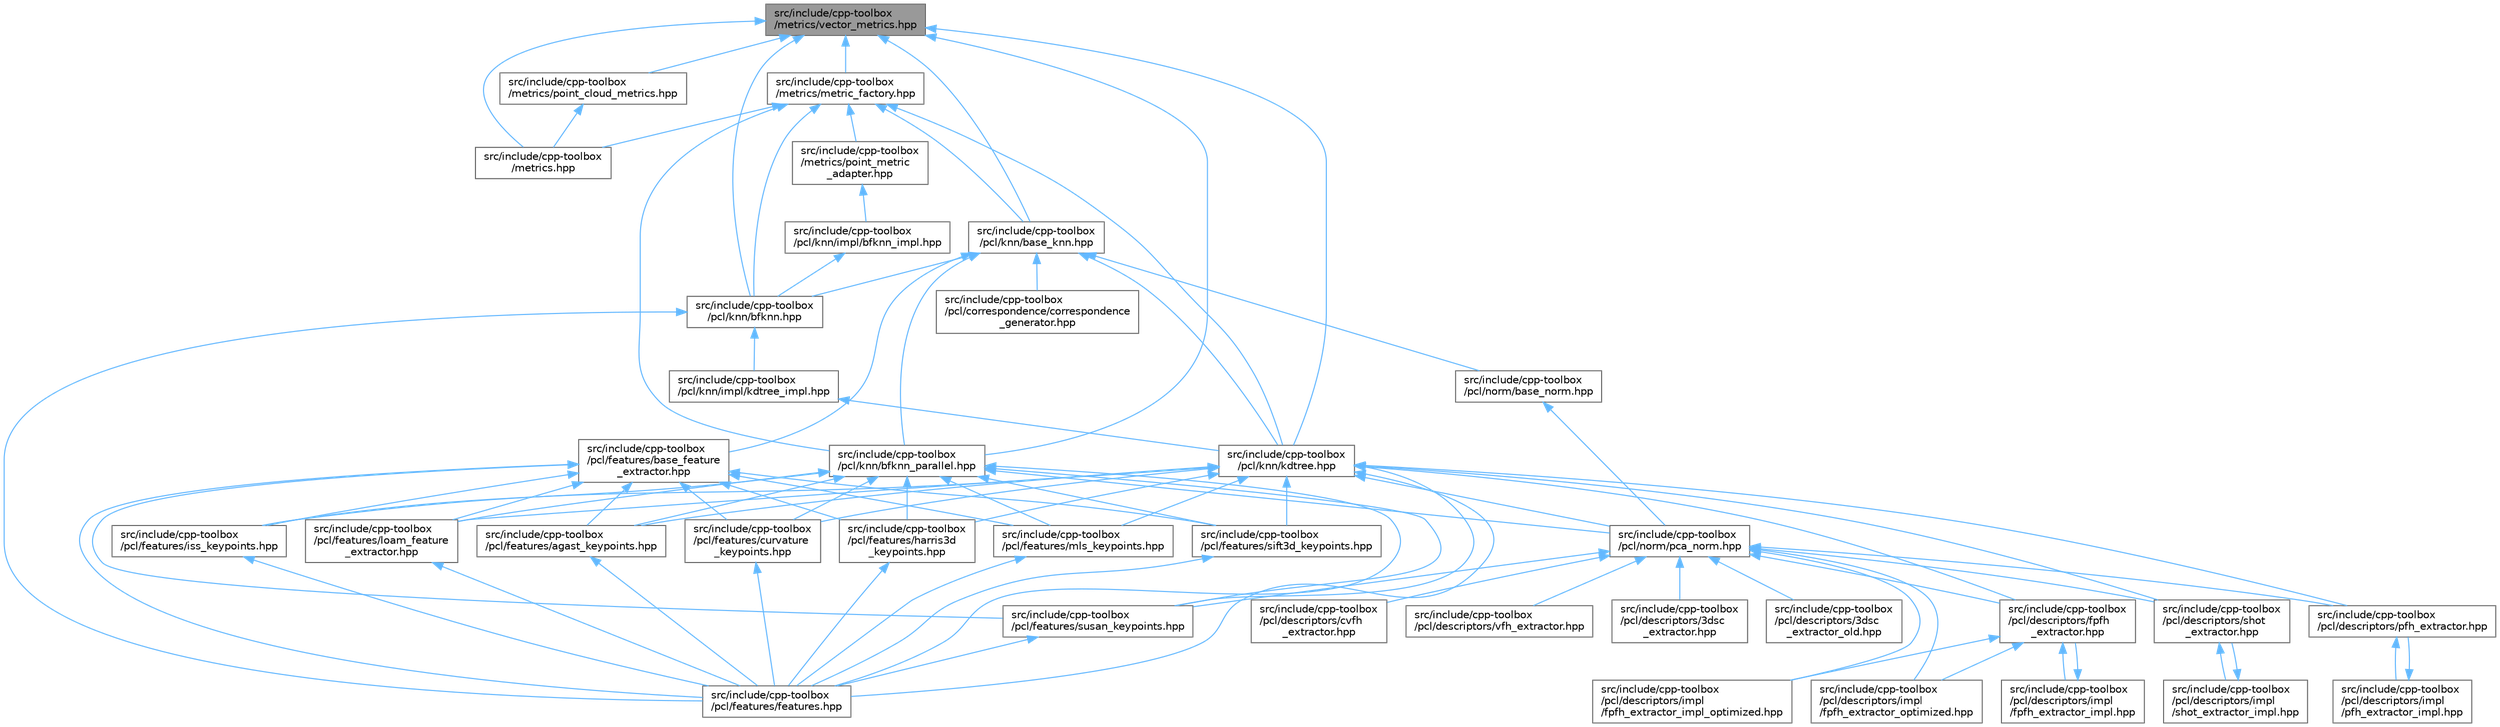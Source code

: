 digraph "src/include/cpp-toolbox/metrics/vector_metrics.hpp"
{
 // LATEX_PDF_SIZE
  bgcolor="transparent";
  edge [fontname=Helvetica,fontsize=10,labelfontname=Helvetica,labelfontsize=10];
  node [fontname=Helvetica,fontsize=10,shape=box,height=0.2,width=0.4];
  Node1 [id="Node000001",label="src/include/cpp-toolbox\l/metrics/vector_metrics.hpp",height=0.2,width=0.4,color="gray40", fillcolor="grey60", style="filled", fontcolor="black",tooltip=" "];
  Node1 -> Node2 [id="edge1_Node000001_Node000002",dir="back",color="steelblue1",style="solid",tooltip=" "];
  Node2 [id="Node000002",label="src/include/cpp-toolbox\l/metrics.hpp",height=0.2,width=0.4,color="grey40", fillcolor="white", style="filled",URL="$metrics_8hpp.html",tooltip=" "];
  Node1 -> Node3 [id="edge2_Node000001_Node000003",dir="back",color="steelblue1",style="solid",tooltip=" "];
  Node3 [id="Node000003",label="src/include/cpp-toolbox\l/metrics/metric_factory.hpp",height=0.2,width=0.4,color="grey40", fillcolor="white", style="filled",URL="$metric__factory_8hpp.html",tooltip=" "];
  Node3 -> Node2 [id="edge3_Node000003_Node000002",dir="back",color="steelblue1",style="solid",tooltip=" "];
  Node3 -> Node4 [id="edge4_Node000003_Node000004",dir="back",color="steelblue1",style="solid",tooltip=" "];
  Node4 [id="Node000004",label="src/include/cpp-toolbox\l/metrics/point_metric\l_adapter.hpp",height=0.2,width=0.4,color="grey40", fillcolor="white", style="filled",URL="$point__metric__adapter_8hpp.html",tooltip=" "];
  Node4 -> Node5 [id="edge5_Node000004_Node000005",dir="back",color="steelblue1",style="solid",tooltip=" "];
  Node5 [id="Node000005",label="src/include/cpp-toolbox\l/pcl/knn/impl/bfknn_impl.hpp",height=0.2,width=0.4,color="grey40", fillcolor="white", style="filled",URL="$bfknn__impl_8hpp.html",tooltip=" "];
  Node5 -> Node6 [id="edge6_Node000005_Node000006",dir="back",color="steelblue1",style="solid",tooltip=" "];
  Node6 [id="Node000006",label="src/include/cpp-toolbox\l/pcl/knn/bfknn.hpp",height=0.2,width=0.4,color="grey40", fillcolor="white", style="filled",URL="$bfknn_8hpp.html",tooltip=" "];
  Node6 -> Node7 [id="edge7_Node000006_Node000007",dir="back",color="steelblue1",style="solid",tooltip=" "];
  Node7 [id="Node000007",label="src/include/cpp-toolbox\l/pcl/features/features.hpp",height=0.2,width=0.4,color="grey40", fillcolor="white", style="filled",URL="$features_8hpp.html",tooltip="PCL特征提取器集合头文件 / PCL feature extractors collection header file."];
  Node6 -> Node8 [id="edge8_Node000006_Node000008",dir="back",color="steelblue1",style="solid",tooltip=" "];
  Node8 [id="Node000008",label="src/include/cpp-toolbox\l/pcl/knn/impl/kdtree_impl.hpp",height=0.2,width=0.4,color="grey40", fillcolor="white", style="filled",URL="$kdtree__impl_8hpp.html",tooltip=" "];
  Node8 -> Node9 [id="edge9_Node000008_Node000009",dir="back",color="steelblue1",style="solid",tooltip=" "];
  Node9 [id="Node000009",label="src/include/cpp-toolbox\l/pcl/knn/kdtree.hpp",height=0.2,width=0.4,color="grey40", fillcolor="white", style="filled",URL="$kdtree_8hpp.html",tooltip=" "];
  Node9 -> Node10 [id="edge10_Node000009_Node000010",dir="back",color="steelblue1",style="solid",tooltip=" "];
  Node10 [id="Node000010",label="src/include/cpp-toolbox\l/pcl/descriptors/fpfh\l_extractor.hpp",height=0.2,width=0.4,color="grey40", fillcolor="white", style="filled",URL="$fpfh__extractor_8hpp.html",tooltip=" "];
  Node10 -> Node11 [id="edge11_Node000010_Node000011",dir="back",color="steelblue1",style="solid",tooltip=" "];
  Node11 [id="Node000011",label="src/include/cpp-toolbox\l/pcl/descriptors/impl\l/fpfh_extractor_impl.hpp",height=0.2,width=0.4,color="grey40", fillcolor="white", style="filled",URL="$fpfh__extractor__impl_8hpp.html",tooltip=" "];
  Node11 -> Node10 [id="edge12_Node000011_Node000010",dir="back",color="steelblue1",style="solid",tooltip=" "];
  Node10 -> Node12 [id="edge13_Node000010_Node000012",dir="back",color="steelblue1",style="solid",tooltip=" "];
  Node12 [id="Node000012",label="src/include/cpp-toolbox\l/pcl/descriptors/impl\l/fpfh_extractor_impl_optimized.hpp",height=0.2,width=0.4,color="grey40", fillcolor="white", style="filled",URL="$fpfh__extractor__impl__optimized_8hpp.html",tooltip=" "];
  Node10 -> Node13 [id="edge14_Node000010_Node000013",dir="back",color="steelblue1",style="solid",tooltip=" "];
  Node13 [id="Node000013",label="src/include/cpp-toolbox\l/pcl/descriptors/impl\l/fpfh_extractor_optimized.hpp",height=0.2,width=0.4,color="grey40", fillcolor="white", style="filled",URL="$fpfh__extractor__optimized_8hpp.html",tooltip=" "];
  Node9 -> Node14 [id="edge15_Node000009_Node000014",dir="back",color="steelblue1",style="solid",tooltip=" "];
  Node14 [id="Node000014",label="src/include/cpp-toolbox\l/pcl/descriptors/pfh_extractor.hpp",height=0.2,width=0.4,color="grey40", fillcolor="white", style="filled",URL="$pfh__extractor_8hpp.html",tooltip=" "];
  Node14 -> Node15 [id="edge16_Node000014_Node000015",dir="back",color="steelblue1",style="solid",tooltip=" "];
  Node15 [id="Node000015",label="src/include/cpp-toolbox\l/pcl/descriptors/impl\l/pfh_extractor_impl.hpp",height=0.2,width=0.4,color="grey40", fillcolor="white", style="filled",URL="$pfh__extractor__impl_8hpp.html",tooltip=" "];
  Node15 -> Node14 [id="edge17_Node000015_Node000014",dir="back",color="steelblue1",style="solid",tooltip=" "];
  Node9 -> Node16 [id="edge18_Node000009_Node000016",dir="back",color="steelblue1",style="solid",tooltip=" "];
  Node16 [id="Node000016",label="src/include/cpp-toolbox\l/pcl/descriptors/shot\l_extractor.hpp",height=0.2,width=0.4,color="grey40", fillcolor="white", style="filled",URL="$shot__extractor_8hpp.html",tooltip=" "];
  Node16 -> Node17 [id="edge19_Node000016_Node000017",dir="back",color="steelblue1",style="solid",tooltip=" "];
  Node17 [id="Node000017",label="src/include/cpp-toolbox\l/pcl/descriptors/impl\l/shot_extractor_impl.hpp",height=0.2,width=0.4,color="grey40", fillcolor="white", style="filled",URL="$shot__extractor__impl_8hpp.html",tooltip=" "];
  Node17 -> Node16 [id="edge20_Node000017_Node000016",dir="back",color="steelblue1",style="solid",tooltip=" "];
  Node9 -> Node18 [id="edge21_Node000009_Node000018",dir="back",color="steelblue1",style="solid",tooltip=" "];
  Node18 [id="Node000018",label="src/include/cpp-toolbox\l/pcl/features/agast_keypoints.hpp",height=0.2,width=0.4,color="grey40", fillcolor="white", style="filled",URL="$agast__keypoints_8hpp.html",tooltip=" "];
  Node18 -> Node7 [id="edge22_Node000018_Node000007",dir="back",color="steelblue1",style="solid",tooltip=" "];
  Node9 -> Node19 [id="edge23_Node000009_Node000019",dir="back",color="steelblue1",style="solid",tooltip=" "];
  Node19 [id="Node000019",label="src/include/cpp-toolbox\l/pcl/features/curvature\l_keypoints.hpp",height=0.2,width=0.4,color="grey40", fillcolor="white", style="filled",URL="$curvature__keypoints_8hpp.html",tooltip=" "];
  Node19 -> Node7 [id="edge24_Node000019_Node000007",dir="back",color="steelblue1",style="solid",tooltip=" "];
  Node9 -> Node7 [id="edge25_Node000009_Node000007",dir="back",color="steelblue1",style="solid",tooltip=" "];
  Node9 -> Node20 [id="edge26_Node000009_Node000020",dir="back",color="steelblue1",style="solid",tooltip=" "];
  Node20 [id="Node000020",label="src/include/cpp-toolbox\l/pcl/features/harris3d\l_keypoints.hpp",height=0.2,width=0.4,color="grey40", fillcolor="white", style="filled",URL="$harris3d__keypoints_8hpp.html",tooltip=" "];
  Node20 -> Node7 [id="edge27_Node000020_Node000007",dir="back",color="steelblue1",style="solid",tooltip=" "];
  Node9 -> Node21 [id="edge28_Node000009_Node000021",dir="back",color="steelblue1",style="solid",tooltip=" "];
  Node21 [id="Node000021",label="src/include/cpp-toolbox\l/pcl/features/iss_keypoints.hpp",height=0.2,width=0.4,color="grey40", fillcolor="white", style="filled",URL="$iss__keypoints_8hpp.html",tooltip=" "];
  Node21 -> Node7 [id="edge29_Node000021_Node000007",dir="back",color="steelblue1",style="solid",tooltip=" "];
  Node9 -> Node22 [id="edge30_Node000009_Node000022",dir="back",color="steelblue1",style="solid",tooltip=" "];
  Node22 [id="Node000022",label="src/include/cpp-toolbox\l/pcl/features/loam_feature\l_extractor.hpp",height=0.2,width=0.4,color="grey40", fillcolor="white", style="filled",URL="$loam__feature__extractor_8hpp.html",tooltip=" "];
  Node22 -> Node7 [id="edge31_Node000022_Node000007",dir="back",color="steelblue1",style="solid",tooltip=" "];
  Node9 -> Node23 [id="edge32_Node000009_Node000023",dir="back",color="steelblue1",style="solid",tooltip=" "];
  Node23 [id="Node000023",label="src/include/cpp-toolbox\l/pcl/features/mls_keypoints.hpp",height=0.2,width=0.4,color="grey40", fillcolor="white", style="filled",URL="$mls__keypoints_8hpp.html",tooltip=" "];
  Node23 -> Node7 [id="edge33_Node000023_Node000007",dir="back",color="steelblue1",style="solid",tooltip=" "];
  Node9 -> Node24 [id="edge34_Node000009_Node000024",dir="back",color="steelblue1",style="solid",tooltip=" "];
  Node24 [id="Node000024",label="src/include/cpp-toolbox\l/pcl/features/sift3d_keypoints.hpp",height=0.2,width=0.4,color="grey40", fillcolor="white", style="filled",URL="$sift3d__keypoints_8hpp.html",tooltip=" "];
  Node24 -> Node7 [id="edge35_Node000024_Node000007",dir="back",color="steelblue1",style="solid",tooltip=" "];
  Node9 -> Node25 [id="edge36_Node000009_Node000025",dir="back",color="steelblue1",style="solid",tooltip=" "];
  Node25 [id="Node000025",label="src/include/cpp-toolbox\l/pcl/features/susan_keypoints.hpp",height=0.2,width=0.4,color="grey40", fillcolor="white", style="filled",URL="$susan__keypoints_8hpp.html",tooltip=" "];
  Node25 -> Node7 [id="edge37_Node000025_Node000007",dir="back",color="steelblue1",style="solid",tooltip=" "];
  Node9 -> Node26 [id="edge38_Node000009_Node000026",dir="back",color="steelblue1",style="solid",tooltip=" "];
  Node26 [id="Node000026",label="src/include/cpp-toolbox\l/pcl/norm/pca_norm.hpp",height=0.2,width=0.4,color="grey40", fillcolor="white", style="filled",URL="$pca__norm_8hpp.html",tooltip=" "];
  Node26 -> Node27 [id="edge39_Node000026_Node000027",dir="back",color="steelblue1",style="solid",tooltip=" "];
  Node27 [id="Node000027",label="src/include/cpp-toolbox\l/pcl/descriptors/3dsc\l_extractor.hpp",height=0.2,width=0.4,color="grey40", fillcolor="white", style="filled",URL="$3dsc__extractor_8hpp.html",tooltip=" "];
  Node26 -> Node28 [id="edge40_Node000026_Node000028",dir="back",color="steelblue1",style="solid",tooltip=" "];
  Node28 [id="Node000028",label="src/include/cpp-toolbox\l/pcl/descriptors/3dsc\l_extractor_old.hpp",height=0.2,width=0.4,color="grey40", fillcolor="white", style="filled",URL="$3dsc__extractor__old_8hpp.html",tooltip=" "];
  Node26 -> Node29 [id="edge41_Node000026_Node000029",dir="back",color="steelblue1",style="solid",tooltip=" "];
  Node29 [id="Node000029",label="src/include/cpp-toolbox\l/pcl/descriptors/cvfh\l_extractor.hpp",height=0.2,width=0.4,color="grey40", fillcolor="white", style="filled",URL="$cvfh__extractor_8hpp.html",tooltip=" "];
  Node26 -> Node10 [id="edge42_Node000026_Node000010",dir="back",color="steelblue1",style="solid",tooltip=" "];
  Node26 -> Node12 [id="edge43_Node000026_Node000012",dir="back",color="steelblue1",style="solid",tooltip=" "];
  Node26 -> Node13 [id="edge44_Node000026_Node000013",dir="back",color="steelblue1",style="solid",tooltip=" "];
  Node26 -> Node14 [id="edge45_Node000026_Node000014",dir="back",color="steelblue1",style="solid",tooltip=" "];
  Node26 -> Node16 [id="edge46_Node000026_Node000016",dir="back",color="steelblue1",style="solid",tooltip=" "];
  Node26 -> Node30 [id="edge47_Node000026_Node000030",dir="back",color="steelblue1",style="solid",tooltip=" "];
  Node30 [id="Node000030",label="src/include/cpp-toolbox\l/pcl/descriptors/vfh_extractor.hpp",height=0.2,width=0.4,color="grey40", fillcolor="white", style="filled",URL="$vfh__extractor_8hpp.html",tooltip=" "];
  Node26 -> Node25 [id="edge48_Node000026_Node000025",dir="back",color="steelblue1",style="solid",tooltip=" "];
  Node3 -> Node31 [id="edge49_Node000003_Node000031",dir="back",color="steelblue1",style="solid",tooltip=" "];
  Node31 [id="Node000031",label="src/include/cpp-toolbox\l/pcl/knn/base_knn.hpp",height=0.2,width=0.4,color="grey40", fillcolor="white", style="filled",URL="$base__knn_8hpp.html",tooltip=" "];
  Node31 -> Node32 [id="edge50_Node000031_Node000032",dir="back",color="steelblue1",style="solid",tooltip=" "];
  Node32 [id="Node000032",label="src/include/cpp-toolbox\l/pcl/correspondence/correspondence\l_generator.hpp",height=0.2,width=0.4,color="grey40", fillcolor="white", style="filled",URL="$correspondence__generator_8hpp.html",tooltip=" "];
  Node31 -> Node33 [id="edge51_Node000031_Node000033",dir="back",color="steelblue1",style="solid",tooltip=" "];
  Node33 [id="Node000033",label="src/include/cpp-toolbox\l/pcl/features/base_feature\l_extractor.hpp",height=0.2,width=0.4,color="grey40", fillcolor="white", style="filled",URL="$base__feature__extractor_8hpp.html",tooltip=" "];
  Node33 -> Node18 [id="edge52_Node000033_Node000018",dir="back",color="steelblue1",style="solid",tooltip=" "];
  Node33 -> Node19 [id="edge53_Node000033_Node000019",dir="back",color="steelblue1",style="solid",tooltip=" "];
  Node33 -> Node7 [id="edge54_Node000033_Node000007",dir="back",color="steelblue1",style="solid",tooltip=" "];
  Node33 -> Node20 [id="edge55_Node000033_Node000020",dir="back",color="steelblue1",style="solid",tooltip=" "];
  Node33 -> Node21 [id="edge56_Node000033_Node000021",dir="back",color="steelblue1",style="solid",tooltip=" "];
  Node33 -> Node22 [id="edge57_Node000033_Node000022",dir="back",color="steelblue1",style="solid",tooltip=" "];
  Node33 -> Node23 [id="edge58_Node000033_Node000023",dir="back",color="steelblue1",style="solid",tooltip=" "];
  Node33 -> Node24 [id="edge59_Node000033_Node000024",dir="back",color="steelblue1",style="solid",tooltip=" "];
  Node33 -> Node25 [id="edge60_Node000033_Node000025",dir="back",color="steelblue1",style="solid",tooltip=" "];
  Node31 -> Node6 [id="edge61_Node000031_Node000006",dir="back",color="steelblue1",style="solid",tooltip=" "];
  Node31 -> Node34 [id="edge62_Node000031_Node000034",dir="back",color="steelblue1",style="solid",tooltip=" "];
  Node34 [id="Node000034",label="src/include/cpp-toolbox\l/pcl/knn/bfknn_parallel.hpp",height=0.2,width=0.4,color="grey40", fillcolor="white", style="filled",URL="$bfknn__parallel_8hpp.html",tooltip=" "];
  Node34 -> Node18 [id="edge63_Node000034_Node000018",dir="back",color="steelblue1",style="solid",tooltip=" "];
  Node34 -> Node19 [id="edge64_Node000034_Node000019",dir="back",color="steelblue1",style="solid",tooltip=" "];
  Node34 -> Node7 [id="edge65_Node000034_Node000007",dir="back",color="steelblue1",style="solid",tooltip=" "];
  Node34 -> Node20 [id="edge66_Node000034_Node000020",dir="back",color="steelblue1",style="solid",tooltip=" "];
  Node34 -> Node21 [id="edge67_Node000034_Node000021",dir="back",color="steelblue1",style="solid",tooltip=" "];
  Node34 -> Node22 [id="edge68_Node000034_Node000022",dir="back",color="steelblue1",style="solid",tooltip=" "];
  Node34 -> Node23 [id="edge69_Node000034_Node000023",dir="back",color="steelblue1",style="solid",tooltip=" "];
  Node34 -> Node24 [id="edge70_Node000034_Node000024",dir="back",color="steelblue1",style="solid",tooltip=" "];
  Node34 -> Node25 [id="edge71_Node000034_Node000025",dir="back",color="steelblue1",style="solid",tooltip=" "];
  Node34 -> Node26 [id="edge72_Node000034_Node000026",dir="back",color="steelblue1",style="solid",tooltip=" "];
  Node31 -> Node9 [id="edge73_Node000031_Node000009",dir="back",color="steelblue1",style="solid",tooltip=" "];
  Node31 -> Node35 [id="edge74_Node000031_Node000035",dir="back",color="steelblue1",style="solid",tooltip=" "];
  Node35 [id="Node000035",label="src/include/cpp-toolbox\l/pcl/norm/base_norm.hpp",height=0.2,width=0.4,color="grey40", fillcolor="white", style="filled",URL="$base__norm_8hpp.html",tooltip=" "];
  Node35 -> Node26 [id="edge75_Node000035_Node000026",dir="back",color="steelblue1",style="solid",tooltip=" "];
  Node3 -> Node6 [id="edge76_Node000003_Node000006",dir="back",color="steelblue1",style="solid",tooltip=" "];
  Node3 -> Node34 [id="edge77_Node000003_Node000034",dir="back",color="steelblue1",style="solid",tooltip=" "];
  Node3 -> Node9 [id="edge78_Node000003_Node000009",dir="back",color="steelblue1",style="solid",tooltip=" "];
  Node1 -> Node36 [id="edge79_Node000001_Node000036",dir="back",color="steelblue1",style="solid",tooltip=" "];
  Node36 [id="Node000036",label="src/include/cpp-toolbox\l/metrics/point_cloud_metrics.hpp",height=0.2,width=0.4,color="grey40", fillcolor="white", style="filled",URL="$point__cloud__metrics_8hpp.html",tooltip=" "];
  Node36 -> Node2 [id="edge80_Node000036_Node000002",dir="back",color="steelblue1",style="solid",tooltip=" "];
  Node1 -> Node31 [id="edge81_Node000001_Node000031",dir="back",color="steelblue1",style="solid",tooltip=" "];
  Node1 -> Node6 [id="edge82_Node000001_Node000006",dir="back",color="steelblue1",style="solid",tooltip=" "];
  Node1 -> Node34 [id="edge83_Node000001_Node000034",dir="back",color="steelblue1",style="solid",tooltip=" "];
  Node1 -> Node9 [id="edge84_Node000001_Node000009",dir="back",color="steelblue1",style="solid",tooltip=" "];
}
